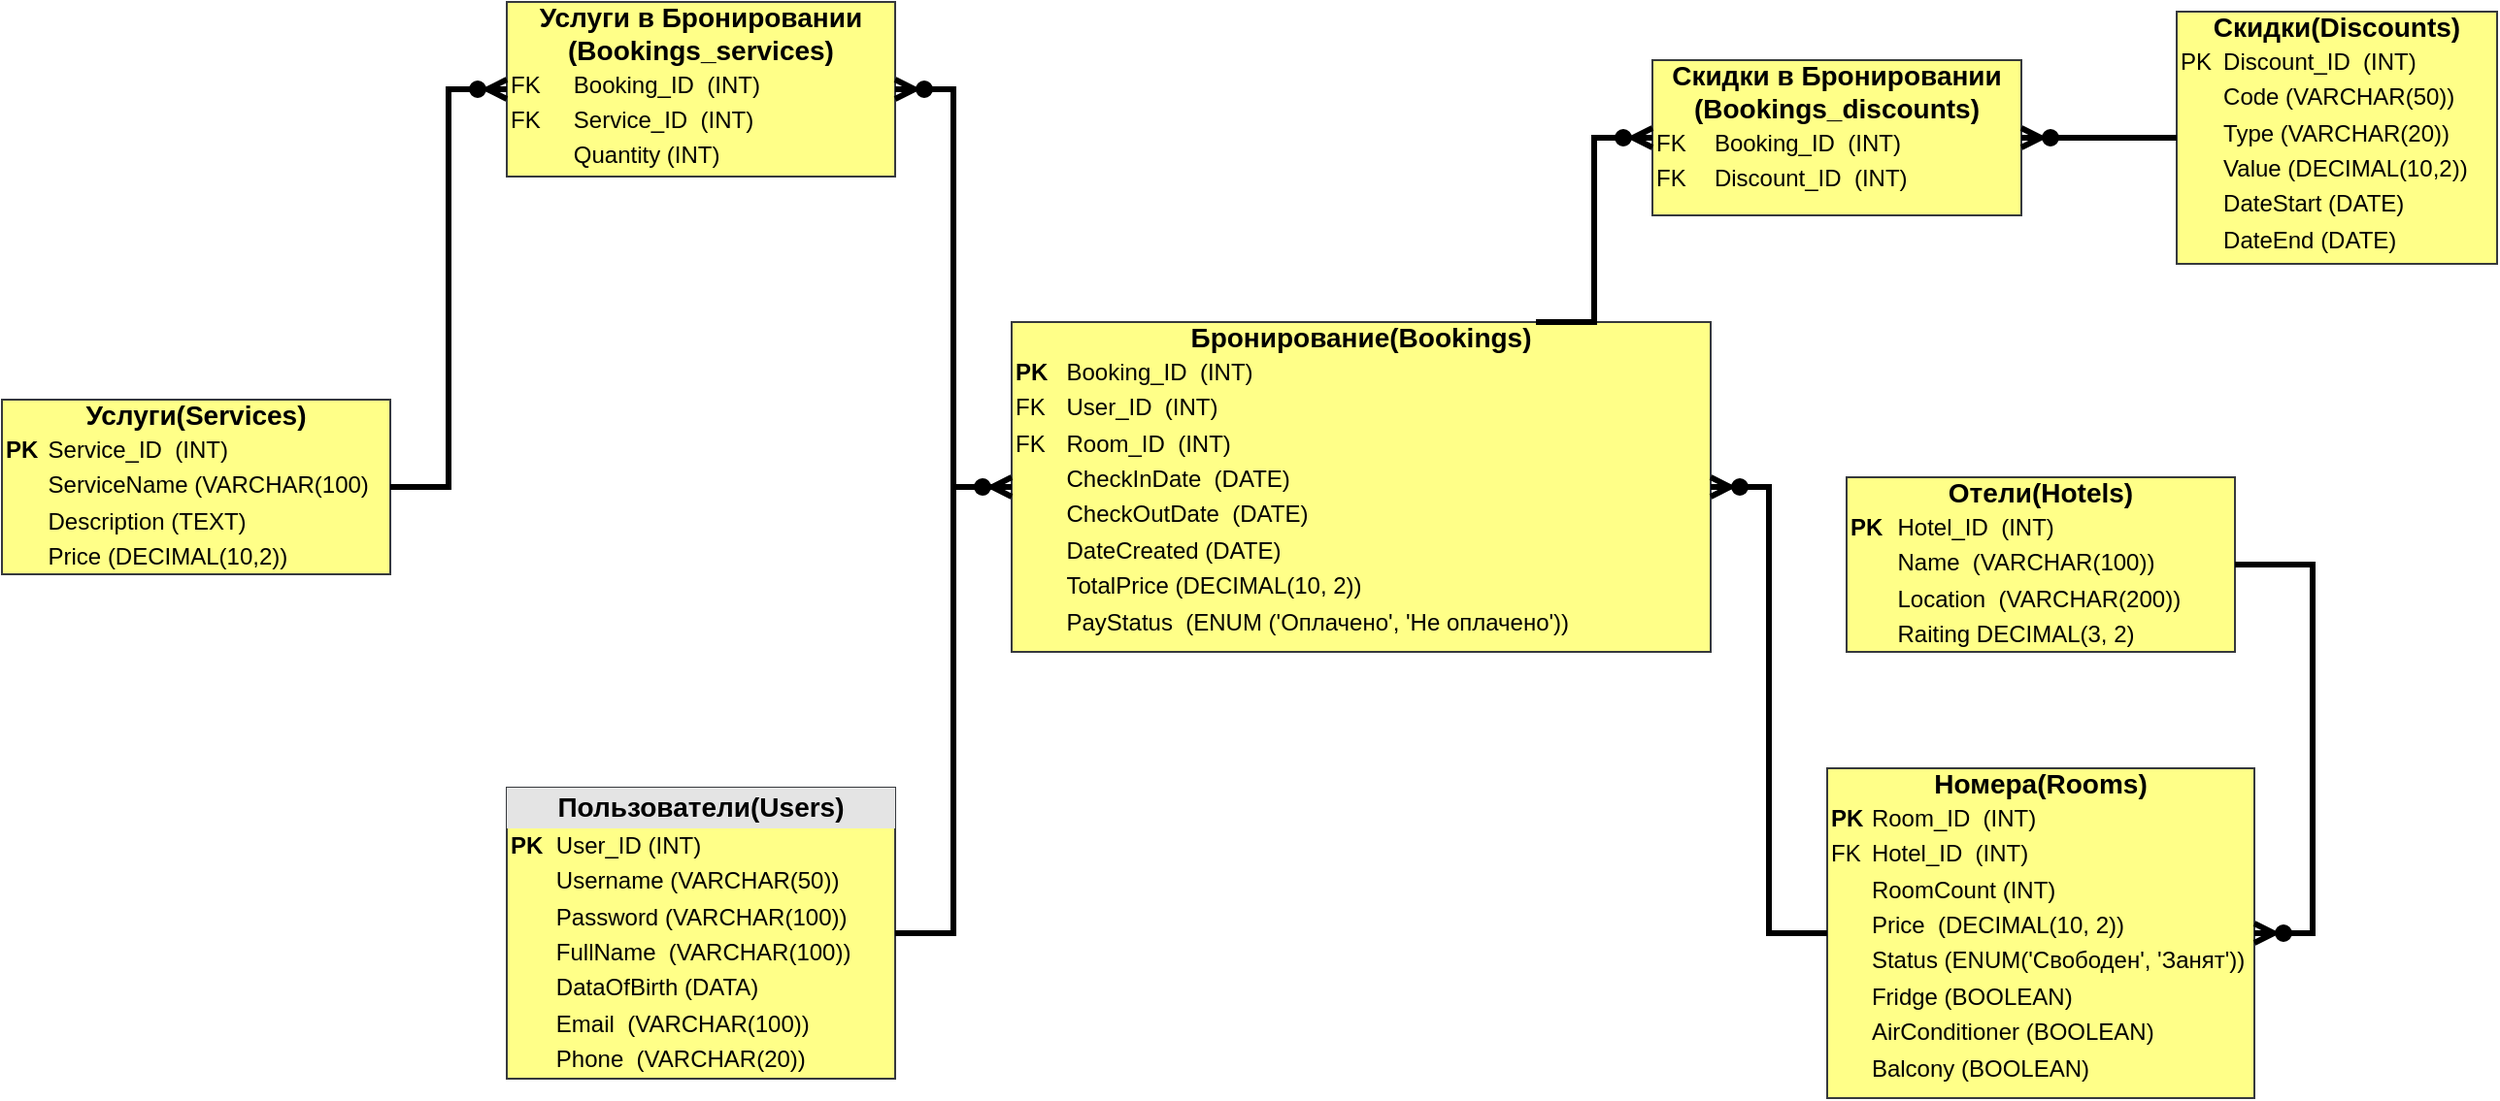 <mxfile version="26.2.14">
  <diagram id="C5RBs43oDa-KdzZeNtuy" name="Page-1">
    <mxGraphModel dx="2381" dy="871" grid="1" gridSize="10" guides="1" tooltips="1" connect="1" arrows="1" fold="1" page="1" pageScale="1" pageWidth="827" pageHeight="1169" math="0" shadow="0">
      <root>
        <mxCell id="WIyWlLk6GJQsqaUBKTNV-0" />
        <mxCell id="WIyWlLk6GJQsqaUBKTNV-1" parent="WIyWlLk6GJQsqaUBKTNV-0" />
        <mxCell id="FqOBfLpWtN1fZRY1Bf4Q-10" value="&lt;div align=&quot;center&quot; style=&quot;box-sizing: border-box; width: 100%; background: rgb(228, 228, 228); padding: 2px;&quot;&gt;&lt;font style=&quot;font-size: 14px;&quot;&gt;&lt;b&gt;Пользователи(Users)&lt;/b&gt;&lt;/font&gt;&lt;/div&gt;&lt;table style=&quot;width:100%;font-size:1em;&quot; cellpadding=&quot;2&quot; cellspacing=&quot;0&quot;&gt;&lt;tbody&gt;&lt;tr&gt;&lt;td&gt;&lt;b&gt;PK&lt;/b&gt;&lt;/td&gt;&lt;td&gt;User_ID (INT)&lt;/td&gt;&lt;/tr&gt;&lt;tr&gt;&lt;td&gt;&lt;br&gt;&lt;/td&gt;&lt;td&gt;Username (VARCHAR(50))&lt;/td&gt;&lt;/tr&gt;&lt;tr&gt;&lt;td&gt;&lt;br&gt;&lt;/td&gt;&lt;td&gt;Password (VARCHAR(100))&lt;/td&gt;&lt;/tr&gt;&lt;tr&gt;&lt;td&gt;&lt;br&gt;&lt;/td&gt;&lt;td&gt;FullName&amp;nbsp; (VARCHAR(100))&lt;/td&gt;&lt;/tr&gt;&lt;tr&gt;&lt;td&gt;&lt;br&gt;&lt;/td&gt;&lt;td&gt;DataOfBirth (DATA)&lt;/td&gt;&lt;/tr&gt;&lt;tr&gt;&lt;td&gt;&lt;br&gt;&lt;/td&gt;&lt;td&gt;Email&amp;nbsp; (VARCHAR(100))&lt;/td&gt;&lt;/tr&gt;&lt;tr&gt;&lt;td&gt;&lt;br&gt;&lt;/td&gt;&lt;td&gt;Phone&amp;nbsp; (VARCHAR(20))&lt;/td&gt;&lt;/tr&gt;&lt;tr&gt;&lt;td&gt;&lt;/td&gt;&lt;td&gt;&lt;br&gt;&lt;br&gt;&lt;/td&gt;&lt;/tr&gt;&lt;/tbody&gt;&lt;/table&gt;" style="verticalAlign=top;align=left;overflow=fill;html=1;whiteSpace=wrap;fillColor=#ffff88;strokeColor=#36393d;movable=1;resizable=1;rotatable=1;deletable=1;editable=1;locked=0;connectable=1;" parent="WIyWlLk6GJQsqaUBKTNV-1" vertex="1">
          <mxGeometry x="40" y="675" width="200" height="150" as="geometry" />
        </mxCell>
        <mxCell id="FqOBfLpWtN1fZRY1Bf4Q-12" value="&lt;div align=&quot;center&quot;&gt;&lt;font style=&quot;font-size: 14px;&quot;&gt;&lt;b&gt;Отели(Hotels)&lt;/b&gt;&lt;/font&gt;&lt;/div&gt;&lt;table style=&quot;width:100%;font-size:1em;&quot; cellpadding=&quot;2&quot; cellspacing=&quot;0&quot;&gt;&lt;tbody&gt;&lt;tr&gt;&lt;td&gt;&lt;b&gt;PK&lt;/b&gt;&lt;/td&gt;&lt;td&gt;Hotel_ID&amp;nbsp; (INT)&lt;/td&gt;&lt;/tr&gt;&lt;tr&gt;&lt;td&gt;&lt;br&gt;&lt;/td&gt;&lt;td&gt;Name&amp;nbsp; (VARCHAR(100))&lt;/td&gt;&lt;/tr&gt;&lt;tr&gt;&lt;td&gt;&lt;/td&gt;&lt;td&gt;Location&amp;nbsp; (VARCHAR(200))&lt;/td&gt;&lt;/tr&gt;&lt;tr&gt;&lt;td&gt;&lt;br&gt;&lt;/td&gt;&lt;td&gt;Raiting DECIMAL(3, 2)&lt;/td&gt;&lt;/tr&gt;&lt;/tbody&gt;&lt;/table&gt;" style="verticalAlign=top;align=left;overflow=fill;html=1;whiteSpace=wrap;fillColor=#ffff88;strokeColor=#36393d;movable=1;resizable=1;rotatable=1;deletable=1;editable=1;locked=0;connectable=1;" parent="WIyWlLk6GJQsqaUBKTNV-1" vertex="1">
          <mxGeometry x="730" y="515" width="200" height="90" as="geometry" />
        </mxCell>
        <mxCell id="FqOBfLpWtN1fZRY1Bf4Q-16" value="&lt;div align=&quot;center&quot;&gt;&lt;font style=&quot;font-size: 14px;&quot;&gt;&lt;b&gt;Номера(Rooms)&lt;/b&gt;&lt;/font&gt;&lt;/div&gt;&lt;table style=&quot;width:100%;font-size:1em;&quot; cellpadding=&quot;2&quot; cellspacing=&quot;0&quot;&gt;&lt;tbody&gt;&lt;tr&gt;&lt;td&gt;&lt;b&gt;PK&lt;/b&gt;&lt;/td&gt;&lt;td&gt;Room_ID&amp;nbsp; (INT)&lt;/td&gt;&lt;/tr&gt;&lt;tr&gt;&lt;td&gt;FK&lt;/td&gt;&lt;td&gt;Hotel_ID&amp;nbsp; (INT)&lt;/td&gt;&lt;/tr&gt;&lt;tr&gt;&lt;td&gt;&lt;br&gt;&lt;/td&gt;&lt;td&gt;RoomCount (INT)&lt;/td&gt;&lt;/tr&gt;&lt;tr&gt;&lt;td&gt;&amp;nbsp;&amp;nbsp;&amp;nbsp;&amp;nbsp; &lt;br&gt;&lt;/td&gt;&lt;td&gt;Price&amp;nbsp; (DECIMAL(10, 2))&lt;/td&gt;&lt;/tr&gt;&lt;tr&gt;&lt;td&gt;&lt;br&gt;&lt;/td&gt;&lt;td&gt;Status (ENUM(&#39;Свободен&#39;, &#39;Занят&#39;))&lt;/td&gt;&lt;/tr&gt;&lt;tr&gt;&lt;td&gt;&lt;br&gt;&lt;/td&gt;&lt;td&gt;Fridge (BOOLEAN)&lt;/td&gt;&lt;/tr&gt;&lt;tr&gt;&lt;td&gt;&lt;br&gt;&lt;/td&gt;&lt;td&gt;AirConditioner (BOOLEAN)&lt;/td&gt;&lt;/tr&gt;&lt;tr&gt;&lt;td&gt;&lt;br&gt;&lt;/td&gt;&lt;td&gt;Balcony (BOOLEAN)&lt;/td&gt;&lt;/tr&gt;&lt;/tbody&gt;&lt;/table&gt;" style="verticalAlign=top;align=left;overflow=fill;html=1;whiteSpace=wrap;fillColor=#ffff88;strokeColor=#36393d;movable=1;resizable=1;rotatable=1;deletable=1;editable=1;locked=0;connectable=1;" parent="WIyWlLk6GJQsqaUBKTNV-1" vertex="1">
          <mxGeometry x="720" y="665" width="220" height="170" as="geometry" />
        </mxCell>
        <object label="&lt;div align=&quot;center&quot;&gt;&lt;font style=&quot;font-size: 14px;&quot;&gt;&lt;b&gt;Бронирование(Bookings)&lt;/b&gt;&lt;/font&gt;&lt;/div&gt;&lt;table style=&quot;width:100%;font-size:1em;&quot; cellpadding=&quot;2&quot; cellspacing=&quot;0&quot;&gt;&lt;tbody&gt;&lt;tr&gt;&lt;td&gt;&lt;b&gt;PK&lt;/b&gt;&lt;/td&gt;&lt;td&gt;Booking_ID&amp;nbsp; (INT)&lt;/td&gt;&lt;/tr&gt;&lt;tr&gt;&lt;td&gt;FK&lt;/td&gt;&lt;td&gt;User_ID&amp;nbsp; (INT)&lt;/td&gt;&lt;/tr&gt;&lt;tr&gt;&lt;td&gt;FK&lt;/td&gt;&lt;td&gt;Room_ID&amp;nbsp; (INT)&lt;/td&gt;&lt;/tr&gt;&lt;tr&gt;&lt;td&gt;&lt;br&gt;&lt;/td&gt;&lt;td&gt;CheckInDate&amp;nbsp; (DATE)&lt;/td&gt;&lt;/tr&gt;&lt;tr&gt;&lt;td&gt;&lt;br&gt;&lt;/td&gt;&lt;td&gt;CheckOutDate&amp;nbsp; (DATE)&lt;/td&gt;&lt;/tr&gt;&lt;tr&gt;&lt;td&gt;&lt;br&gt;&lt;/td&gt;&lt;td&gt;DateCreated (DATE)&lt;/td&gt;&lt;/tr&gt;&lt;tr&gt;&lt;td&gt;&lt;br&gt;&lt;/td&gt;&lt;td&gt;TotalPrice (DECIMAL(10, 2))&lt;/td&gt;&lt;/tr&gt;&lt;tr&gt;&lt;td&gt;&lt;br&gt;&lt;/td&gt;&lt;td&gt;PayStatus&amp;nbsp; (ENUM (&#39;Оплачено&#39;, &#39;Не оплачено&#39;))&lt;/td&gt;&lt;/tr&gt;&lt;/tbody&gt;&lt;/table&gt;" id="FqOBfLpWtN1fZRY1Bf4Q-17">
          <mxCell style="verticalAlign=top;align=left;overflow=fill;html=1;whiteSpace=wrap;fillColor=#ffff88;strokeColor=#36393d;movable=1;resizable=1;rotatable=1;deletable=1;editable=1;locked=0;connectable=1;" parent="WIyWlLk6GJQsqaUBKTNV-1" vertex="1">
            <mxGeometry x="300" y="435" width="360" height="170" as="geometry" />
          </mxCell>
        </object>
        <mxCell id="FqOBfLpWtN1fZRY1Bf4Q-24" value="" style="edgeStyle=entityRelationEdgeStyle;fontSize=12;html=1;endArrow=manyOptional;endFill=1;startArrow=none;rounded=0;startFill=0;strokeWidth=3;" parent="WIyWlLk6GJQsqaUBKTNV-1" source="FqOBfLpWtN1fZRY1Bf4Q-12" target="FqOBfLpWtN1fZRY1Bf4Q-16" edge="1">
          <mxGeometry width="60" height="60" relative="1" as="geometry">
            <mxPoint x="830" y="645" as="sourcePoint" />
            <mxPoint x="890" y="585" as="targetPoint" />
          </mxGeometry>
        </mxCell>
        <mxCell id="FqOBfLpWtN1fZRY1Bf4Q-26" value="" style="edgeStyle=entityRelationEdgeStyle;fontSize=12;html=1;endArrow=manyOptional;endFill=1;startArrow=none;rounded=0;startFill=0;strokeWidth=3;" parent="WIyWlLk6GJQsqaUBKTNV-1" source="FqOBfLpWtN1fZRY1Bf4Q-10" target="FqOBfLpWtN1fZRY1Bf4Q-17" edge="1">
          <mxGeometry width="60" height="60" relative="1" as="geometry">
            <mxPoint x="510" y="645" as="sourcePoint" />
            <mxPoint x="570" y="585" as="targetPoint" />
          </mxGeometry>
        </mxCell>
        <mxCell id="FqOBfLpWtN1fZRY1Bf4Q-32" value="" style="edgeStyle=entityRelationEdgeStyle;fontSize=12;html=1;endArrow=manyOptional;endFill=1;startArrow=none;rounded=0;startFill=0;strokeWidth=3;" parent="WIyWlLk6GJQsqaUBKTNV-1" source="FqOBfLpWtN1fZRY1Bf4Q-16" target="FqOBfLpWtN1fZRY1Bf4Q-17" edge="1">
          <mxGeometry width="60" height="60" relative="1" as="geometry">
            <mxPoint x="640" y="665" as="sourcePoint" />
            <mxPoint x="700" y="605" as="targetPoint" />
          </mxGeometry>
        </mxCell>
        <object label="&lt;div align=&quot;center&quot;&gt;&lt;b&gt;&lt;font style=&quot;font-size: 14px;&quot;&gt;Услуги(Services)&lt;/font&gt;&lt;/b&gt;&lt;/div&gt;&lt;table style=&quot;width:100%;font-size:1em;&quot; cellpadding=&quot;2&quot; cellspacing=&quot;0&quot;&gt;&lt;tbody&gt;&lt;tr&gt;&lt;td&gt;&lt;b&gt;PK&lt;/b&gt;&lt;/td&gt;&lt;td&gt;Service_ID&amp;nbsp; (INT)&lt;/td&gt;&lt;/tr&gt;&lt;tr&gt;&lt;td&gt;&lt;br&gt;&lt;/td&gt;&lt;td&gt;ServiceName (VARCHAR(100)&lt;/td&gt;&lt;/tr&gt;&lt;tr&gt;&lt;td&gt;&lt;br&gt;&lt;/td&gt;&lt;td&gt;Description (TEXT)&lt;/td&gt;&lt;/tr&gt;&lt;tr&gt;&lt;td&gt;&lt;br&gt;&lt;/td&gt;&lt;td&gt;Price (DECIMAL(10,2))&lt;/td&gt;&lt;/tr&gt;&lt;tr&gt;&lt;td&gt;&amp;nbsp;&lt;br&gt;&lt;/td&gt;&lt;td&gt;&lt;br&gt;&lt;/td&gt;&lt;/tr&gt;&lt;tr&gt;&lt;td&gt;&lt;br&gt;&lt;/td&gt;&lt;td&gt;&lt;br&gt;&lt;/td&gt;&lt;/tr&gt;&lt;tr&gt;&lt;td&gt;&lt;br&gt;&lt;/td&gt;&lt;td&gt;&lt;br&gt;&lt;/td&gt;&lt;/tr&gt;&lt;tr&gt;&lt;td&gt;&lt;br&gt;&lt;/td&gt;&lt;td&gt;&lt;br&gt;&lt;/td&gt;&lt;/tr&gt;&lt;tr&gt;&lt;td&gt;&lt;br&gt;&lt;/td&gt;&lt;td&gt;&lt;br&gt;&lt;/td&gt;&lt;/tr&gt;&lt;tr&gt;&lt;td&gt;&lt;br&gt;&lt;/td&gt;&lt;td&gt;&lt;br&gt;&lt;/td&gt;&lt;/tr&gt;&lt;/tbody&gt;&lt;/table&gt;" id="pVsvrFmYXU7tTZ-pA2TV-0">
          <mxCell style="verticalAlign=top;align=left;overflow=fill;html=1;whiteSpace=wrap;fillColor=#ffff88;strokeColor=#36393d;movable=1;resizable=1;rotatable=1;deletable=1;editable=1;locked=0;connectable=1;" parent="WIyWlLk6GJQsqaUBKTNV-1" vertex="1">
            <mxGeometry x="-220" y="475" width="200" height="90" as="geometry" />
          </mxCell>
        </object>
        <object label="&lt;div align=&quot;center&quot;&gt;&lt;font style=&quot;font-size: 14px;&quot;&gt;&lt;b&gt;Услуги в Бронировании&lt;/b&gt;&lt;/font&gt;&lt;/div&gt;&lt;div align=&quot;center&quot;&gt;&lt;font style=&quot;font-size: 14px;&quot;&gt;&lt;b&gt;(Bookings_services)&lt;/b&gt;&lt;/font&gt;&lt;/div&gt;&lt;table style=&quot;width:100%;font-size:1em;&quot; cellpadding=&quot;2&quot; cellspacing=&quot;0&quot;&gt;&lt;tbody&gt;&lt;tr&gt;&lt;td&gt;FK&lt;/td&gt;&lt;td&gt;Booking_ID&amp;nbsp; (INT)&lt;/td&gt;&lt;/tr&gt;&lt;tr&gt;&lt;td&gt;FK&lt;/td&gt;&lt;td&gt;Service_ID&amp;nbsp; (INT)&lt;/td&gt;&lt;/tr&gt;&lt;tr&gt;&lt;td&gt;&lt;br&gt;&lt;/td&gt;&lt;td&gt;Quantity (INT)&lt;/td&gt;&lt;/tr&gt;&lt;/tbody&gt;&lt;/table&gt;" id="pVsvrFmYXU7tTZ-pA2TV-1">
          <mxCell style="verticalAlign=top;align=left;overflow=fill;html=1;whiteSpace=wrap;fillColor=#ffff88;strokeColor=#36393d;movable=1;resizable=1;rotatable=1;deletable=1;editable=1;locked=0;connectable=1;" parent="WIyWlLk6GJQsqaUBKTNV-1" vertex="1">
            <mxGeometry x="40" y="270" width="200" height="90" as="geometry" />
          </mxCell>
        </object>
        <object label="&lt;div align=&quot;center&quot;&gt;&lt;b&gt;&lt;font style=&quot;font-size: 14px;&quot;&gt;Скидки(Discounts)&lt;/font&gt;&lt;/b&gt;&lt;/div&gt;&lt;table style=&quot;width:100%;font-size:1em;&quot; cellpadding=&quot;2&quot; cellspacing=&quot;0&quot;&gt;&lt;tbody&gt;&lt;tr&gt;&lt;td&gt;PK&lt;/td&gt;&lt;td&gt;Discount_ID&amp;nbsp; (INT)&lt;/td&gt;&lt;/tr&gt;&lt;tr&gt;&lt;td&gt;&lt;br&gt;&lt;/td&gt;&lt;td&gt;Code (VARCHAR(50))&lt;/td&gt;&lt;/tr&gt;&lt;tr&gt;&lt;td&gt;&lt;br&gt;&lt;/td&gt;&lt;td&gt;Type (VARCHAR(20))&lt;/td&gt;&lt;/tr&gt;&lt;tr&gt;&lt;td&gt;&lt;br&gt;&lt;/td&gt;&lt;td&gt;Value (DECIMAL(10,2))&lt;/td&gt;&lt;/tr&gt;&lt;tr&gt;&lt;td&gt;&lt;br&gt;&lt;/td&gt;&lt;td&gt;DateStart (DATE)&lt;/td&gt;&lt;/tr&gt;&lt;tr&gt;&lt;td&gt;&lt;br&gt;&lt;/td&gt;&lt;td&gt;DateEnd (DATE)&lt;/td&gt;&lt;/tr&gt;&lt;/tbody&gt;&lt;/table&gt;" id="pVsvrFmYXU7tTZ-pA2TV-2">
          <mxCell style="verticalAlign=top;align=left;overflow=fill;html=1;whiteSpace=wrap;fillColor=#ffff88;strokeColor=#36393d;movable=1;resizable=1;rotatable=1;deletable=1;editable=1;locked=0;connectable=1;" parent="WIyWlLk6GJQsqaUBKTNV-1" vertex="1">
            <mxGeometry x="900" y="275" width="165" height="130" as="geometry" />
          </mxCell>
        </object>
        <object label="&lt;div align=&quot;center&quot;&gt;&lt;font style=&quot;font-size: 14px;&quot;&gt;&lt;b&gt;Скидки в Бронировании&lt;/b&gt;&lt;/font&gt;&lt;/div&gt;&lt;div align=&quot;center&quot;&gt;&lt;font style=&quot;font-size: 14px;&quot;&gt;&lt;b&gt;(Bookings_discounts)&lt;/b&gt;&lt;/font&gt;&lt;/div&gt;&lt;table style=&quot;width:100%;font-size:1em;&quot; cellpadding=&quot;2&quot; cellspacing=&quot;0&quot;&gt;&lt;tbody&gt;&lt;tr&gt;&lt;td&gt;FK&lt;/td&gt;&lt;td&gt;Booking_ID&amp;nbsp; (INT)&lt;/td&gt;&lt;/tr&gt;&lt;tr&gt;&lt;td&gt;FK&lt;/td&gt;&lt;td&gt;Discount_ID&amp;nbsp; (INT)&lt;/td&gt;&lt;/tr&gt;&lt;/tbody&gt;&lt;/table&gt;" id="pVsvrFmYXU7tTZ-pA2TV-3">
          <mxCell style="verticalAlign=top;align=left;overflow=fill;html=1;whiteSpace=wrap;fillColor=#ffff88;strokeColor=#36393d;movable=1;resizable=1;rotatable=1;deletable=1;editable=1;locked=0;connectable=1;" parent="WIyWlLk6GJQsqaUBKTNV-1" vertex="1">
            <mxGeometry x="630" y="300" width="190" height="80" as="geometry" />
          </mxCell>
        </object>
        <mxCell id="pVsvrFmYXU7tTZ-pA2TV-8" value="" style="edgeStyle=entityRelationEdgeStyle;fontSize=12;html=1;endArrow=manyOptional;endFill=1;startArrow=none;rounded=0;startFill=0;strokeWidth=3;" parent="WIyWlLk6GJQsqaUBKTNV-1" source="pVsvrFmYXU7tTZ-pA2TV-0" target="pVsvrFmYXU7tTZ-pA2TV-1" edge="1">
          <mxGeometry width="60" height="60" relative="1" as="geometry">
            <mxPoint x="287" y="215" as="sourcePoint" />
            <mxPoint x="347" y="155" as="targetPoint" />
          </mxGeometry>
        </mxCell>
        <mxCell id="pVsvrFmYXU7tTZ-pA2TV-9" value="" style="edgeStyle=entityRelationEdgeStyle;fontSize=12;html=1;endArrow=manyOptional;endFill=1;startArrow=none;rounded=0;startFill=0;strokeWidth=3;" parent="WIyWlLk6GJQsqaUBKTNV-1" source="pVsvrFmYXU7tTZ-pA2TV-2" target="pVsvrFmYXU7tTZ-pA2TV-3" edge="1">
          <mxGeometry width="60" height="60" relative="1" as="geometry">
            <mxPoint x="330" y="335" as="sourcePoint" />
            <mxPoint x="390" y="275" as="targetPoint" />
          </mxGeometry>
        </mxCell>
        <mxCell id="fiBgj7aBVvFrqx-3DbcA-0" value="" style="edgeStyle=entityRelationEdgeStyle;fontSize=12;html=1;endArrow=manyOptional;endFill=1;startArrow=none;rounded=0;startFill=0;strokeWidth=3;exitX=0.75;exitY=0;exitDx=0;exitDy=0;" parent="WIyWlLk6GJQsqaUBKTNV-1" source="FqOBfLpWtN1fZRY1Bf4Q-17" target="pVsvrFmYXU7tTZ-pA2TV-3" edge="1">
          <mxGeometry width="60" height="60" relative="1" as="geometry">
            <mxPoint x="385.96" y="445.0" as="sourcePoint" />
            <mxPoint x="680" y="304.83" as="targetPoint" />
          </mxGeometry>
        </mxCell>
        <mxCell id="fiBgj7aBVvFrqx-3DbcA-3" value="" style="edgeStyle=entityRelationEdgeStyle;fontSize=12;html=1;endArrow=manyOptional;endFill=1;startArrow=none;rounded=0;startFill=0;strokeWidth=3;exitX=0;exitY=0.5;exitDx=0;exitDy=0;" parent="WIyWlLk6GJQsqaUBKTNV-1" source="FqOBfLpWtN1fZRY1Bf4Q-17" target="pVsvrFmYXU7tTZ-pA2TV-1" edge="1">
          <mxGeometry width="60" height="60" relative="1" as="geometry">
            <mxPoint x="210" y="565" as="sourcePoint" />
            <mxPoint x="-80" y="605" as="targetPoint" />
          </mxGeometry>
        </mxCell>
      </root>
    </mxGraphModel>
  </diagram>
</mxfile>
